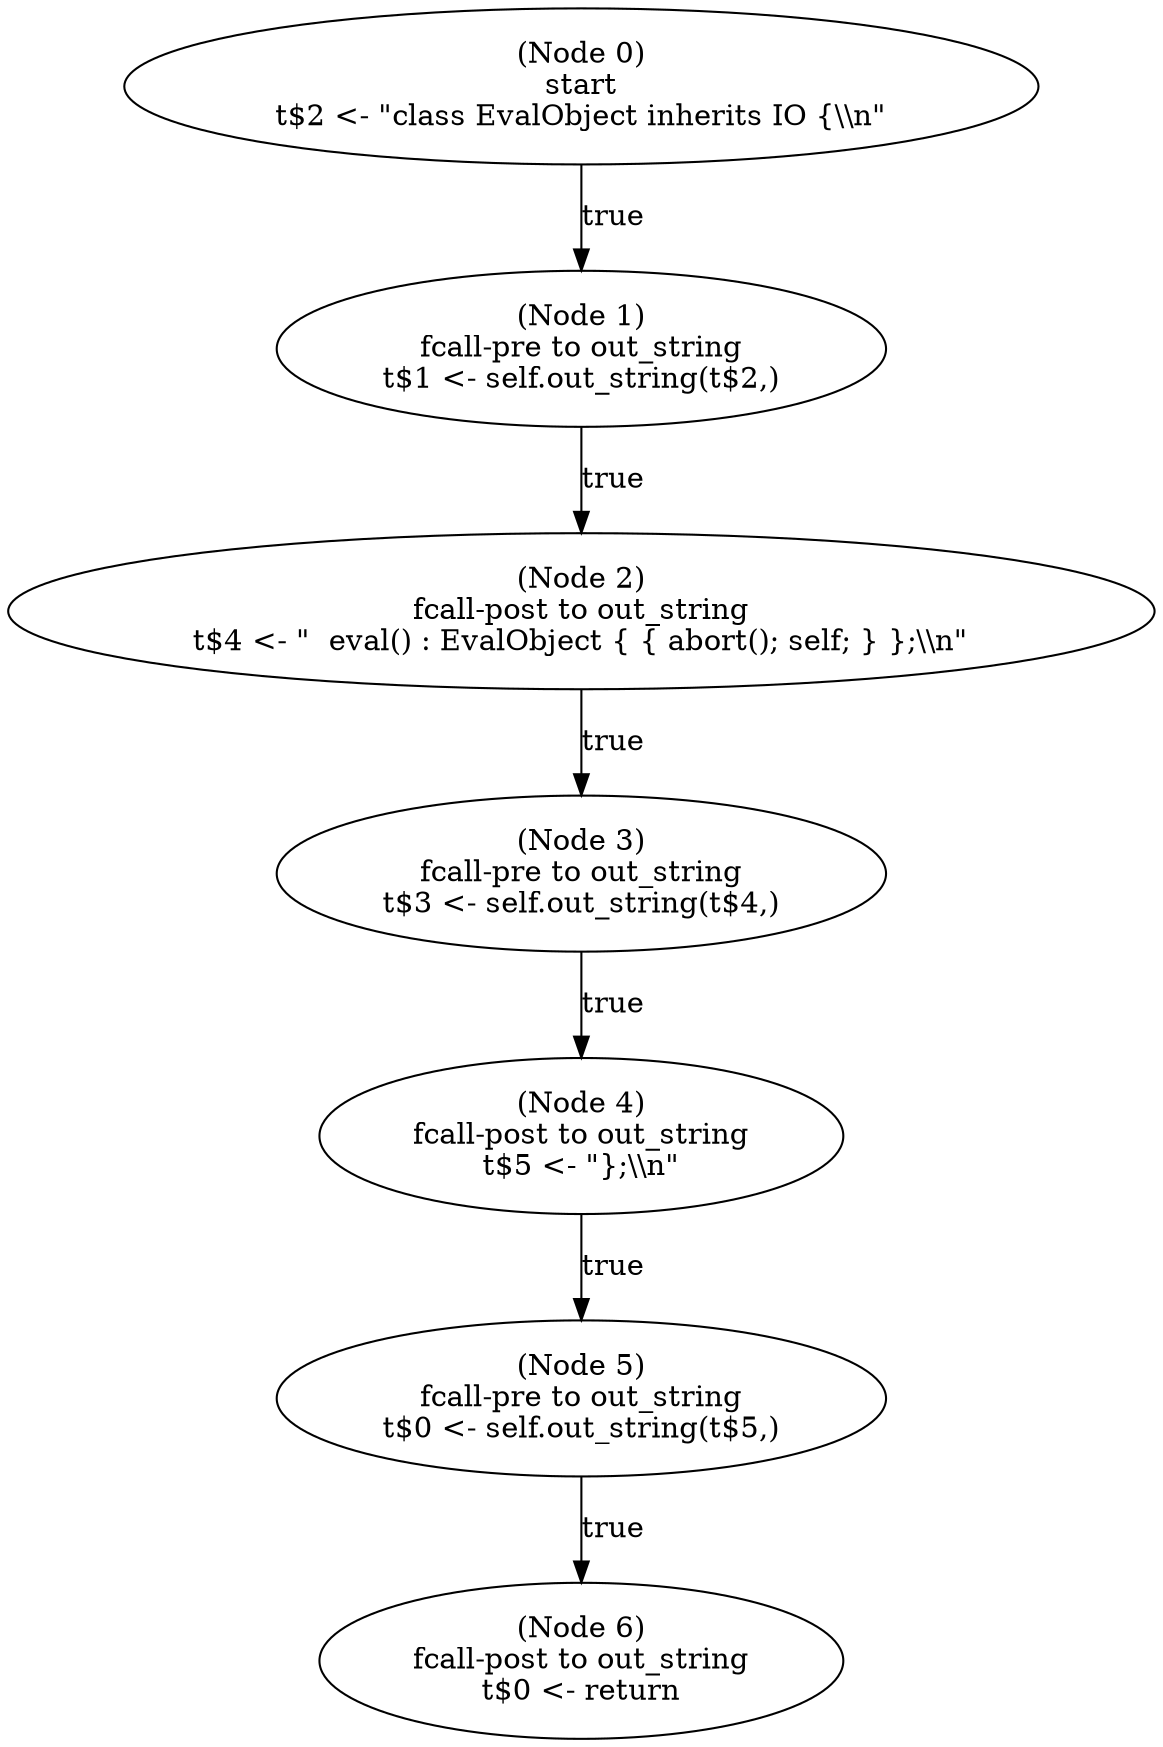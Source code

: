 digraph eval_class_pre {
  n0 [label="(Node 0)\nstart\nt$2 <- \"class EvalObject inherits IO {\\\\n\"\n"];
 n0 -> n1 [label="true"];
  n1 [label="(Node 1)\nfcall-pre to out_string\nt$1 <- self.out_string(t$2,)\n"];
 n1 -> n2 [label="true"];
  n2 [label="(Node 2)\nfcall-post to out_string\nt$4 <- \"  eval() : EvalObject { { abort(); self; } };\\\\n\"\n"];
 n2 -> n3 [label="true"];
  n3 [label="(Node 3)\nfcall-pre to out_string\nt$3 <- self.out_string(t$4,)\n"];
 n3 -> n4 [label="true"];
  n4 [label="(Node 4)\nfcall-post to out_string\nt$5 <- \"};\\\\n\"\n"];
 n4 -> n5 [label="true"];
  n5 [label="(Node 5)\nfcall-pre to out_string\nt$0 <- self.out_string(t$5,)\n"];
 n5 -> n6 [label="true"];
  n6 [label="(Node 6)\nfcall-post to out_string\nt$0 <- return\n"];
}
